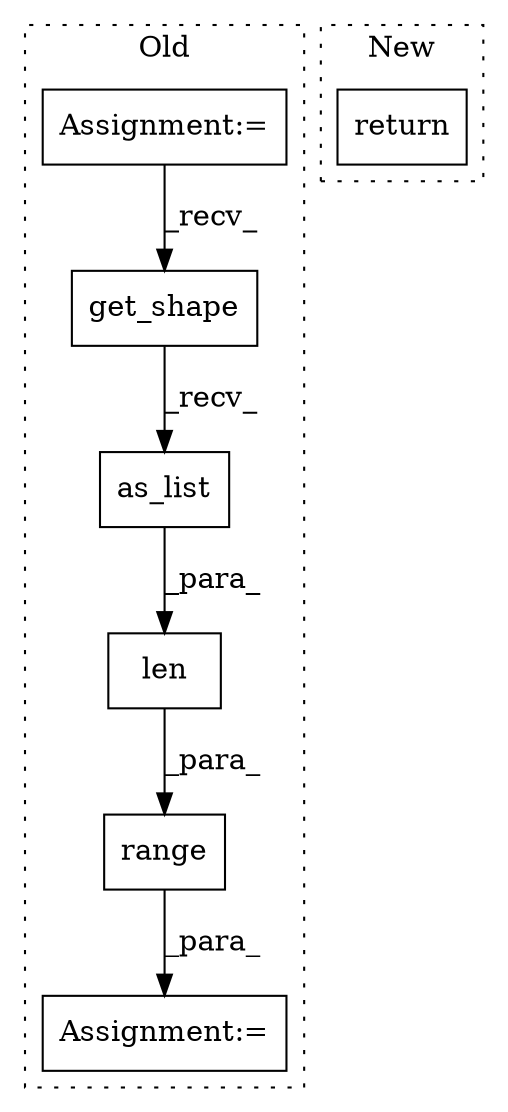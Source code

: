 digraph G {
subgraph cluster0 {
1 [label="as_list" a="32" s="406" l="9" shape="box"];
3 [label="Assignment:=" a="7" s="354" l="1" shape="box"];
4 [label="get_shape" a="32" s="394" l="11" shape="box"];
5 [label="Assignment:=" a="7" s="306" l="1" shape="box"];
6 [label="range" a="32" s="382,416" l="6,1" shape="box"];
7 [label="len" a="32" s="388,415" l="4,1" shape="box"];
label = "Old";
style="dotted";
}
subgraph cluster1 {
2 [label="return" a="41" s="611" l="7" shape="box"];
label = "New";
style="dotted";
}
1 -> 7 [label="_para_"];
4 -> 1 [label="_recv_"];
5 -> 4 [label="_recv_"];
6 -> 3 [label="_para_"];
7 -> 6 [label="_para_"];
}